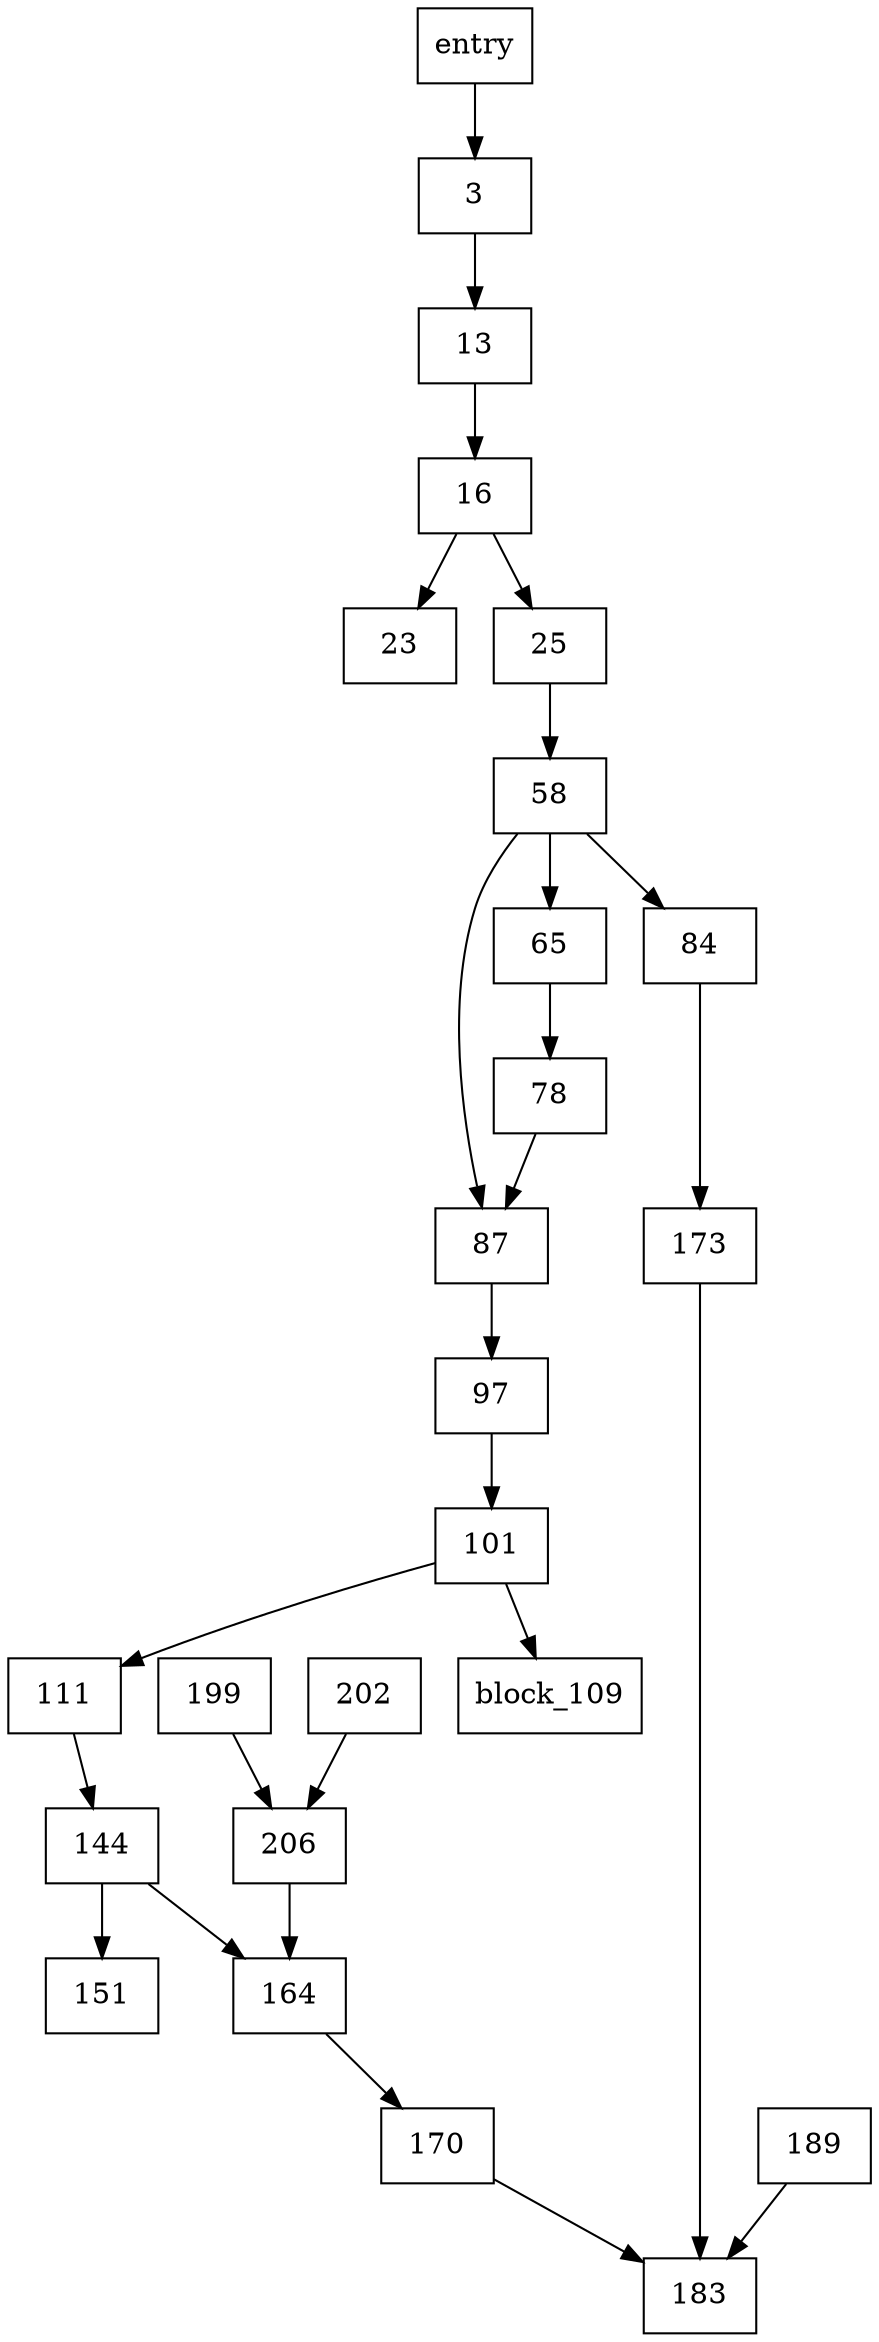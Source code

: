 digraph CFG {
    rankdir=TB;

    // Define nodes
    node [shape=box];
    entry [label="entry"];
    block_3 [label="3"];
    block_13 [label="13"];
    block_16 [label="16"];
    block_23 [label="23"];
    block_25 [label="25"];
    block_58 [label="58"];
    block_65 [label="65"];
    block_78 [label="78"];
    block_84 [label="84"];
    block_87 [label="87"];
    block_97 [label="97"];
    block_101 [label="101"];
    block_111 [label="111"];
    block_144 [label="144"];
    block_151 [label="151"];
    block_164 [label="164"];
    block_170 [label="170"];
    block_173 [label="173"];
    block_183 [label="183"];
    block_189 [label="189"];
    block_199 [label="199"];
    block_202 [label="202"];
    block_206 [label="206"];
    
    // Define edges
    entry -> block_3;
    block_3 -> block_13;
    block_13 -> block_16;
    block_16 -> block_23;
    block_16 -> block_25;
    block_25 -> block_58;
    block_58 -> block_65;
    block_58 -> block_84;
    block_58 -> block_87;
    block_65 -> block_78;
    block_78 -> block_87;
    block_84 -> block_173;
    block_87 -> block_97;
    block_97 -> block_101;
    block_101 -> block_109;
    block_101 -> block_111;
    block_111 -> block_144;
    block_144 -> block_151;
    block_144 -> block_164;
    block_164 -> block_170;
    block_170 -> block_183;
    block_173 -> block_183;
    block_189 -> block_183;
    block_199 -> block_206;
    block_202 -> block_206;
    block_206 -> block_164;
}